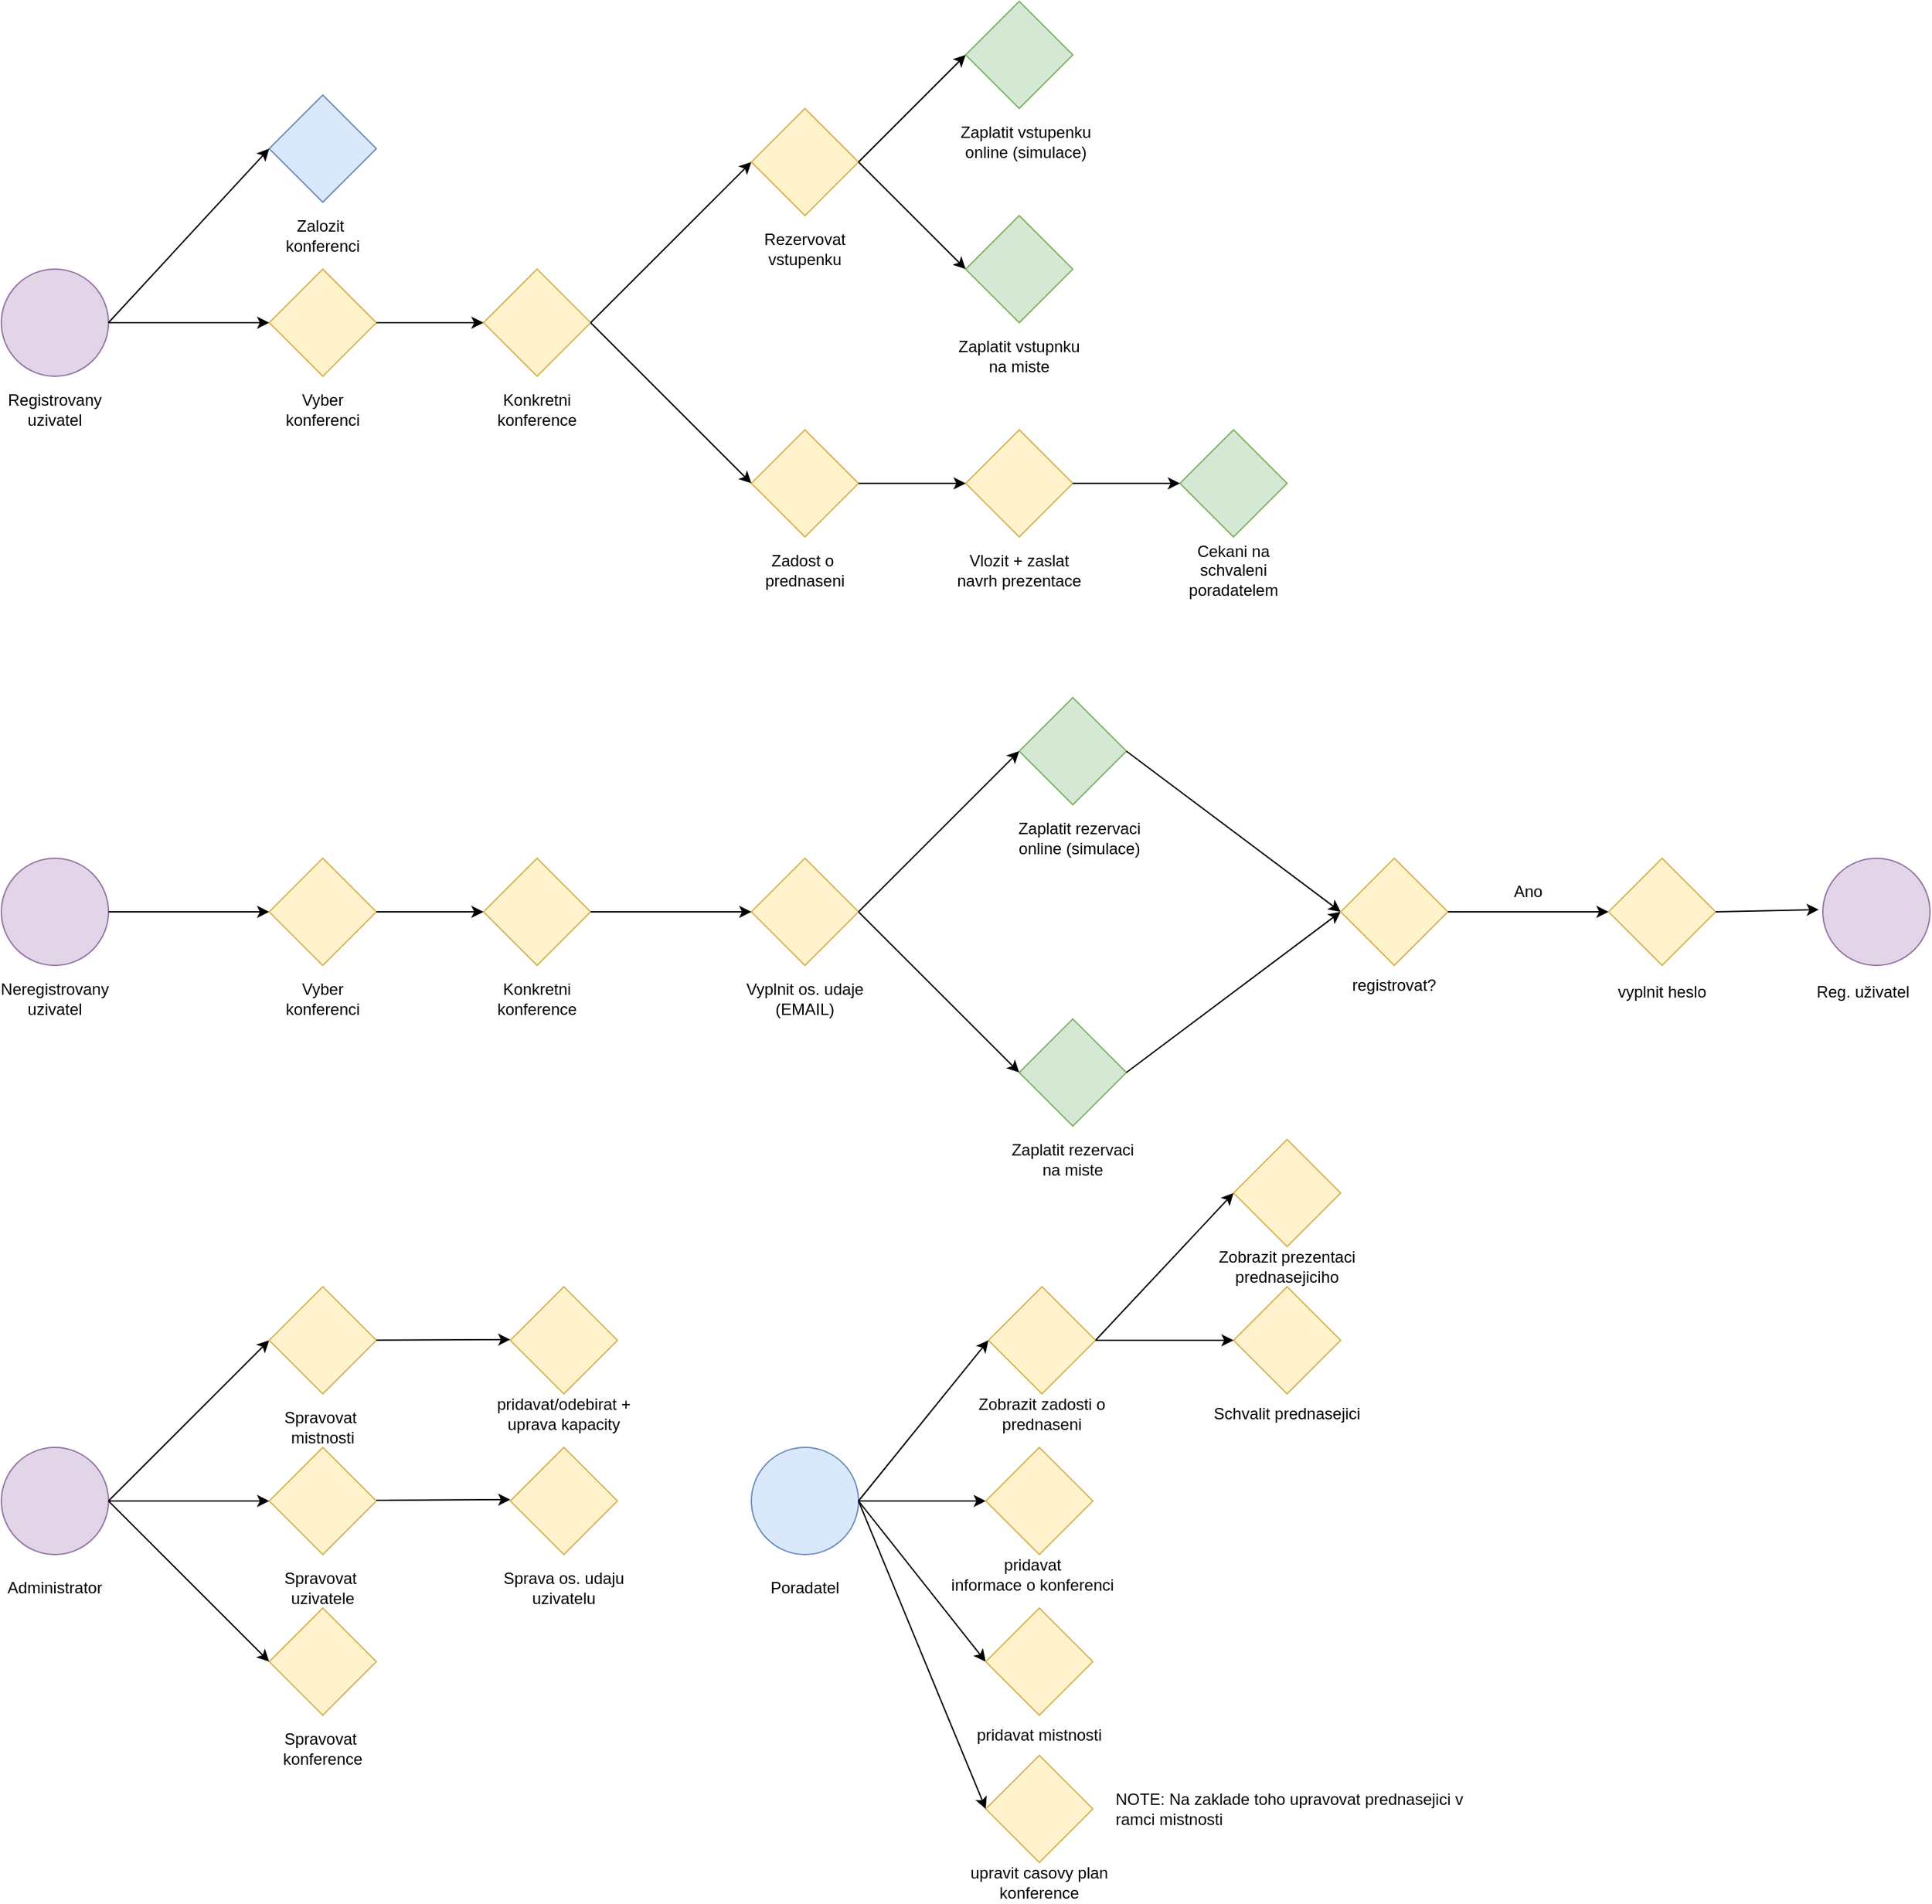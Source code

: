 <mxfile version="24.7.17">
  <diagram name="Page-1" id="jaCKgoJ2aKXBYlhhrfMc">
    <mxGraphModel dx="1039" dy="540" grid="1" gridSize="10" guides="1" tooltips="1" connect="1" arrows="1" fold="1" page="1" pageScale="1" pageWidth="827" pageHeight="1169" math="0" shadow="0">
      <root>
        <mxCell id="0" />
        <mxCell id="1" parent="0" />
        <mxCell id="E1LqTrFetXGLPaoEPakD-1" value="" style="ellipse;whiteSpace=wrap;html=1;aspect=fixed;fillColor=#e1d5e7;strokeColor=#9673a6;" parent="1" vertex="1">
          <mxGeometry x="120" y="240" width="80" height="80" as="geometry" />
        </mxCell>
        <mxCell id="E1LqTrFetXGLPaoEPakD-2" value="Registrovany&lt;div&gt;uzivatel&lt;/div&gt;" style="text;html=1;align=center;verticalAlign=middle;whiteSpace=wrap;rounded=0;" parent="1" vertex="1">
          <mxGeometry x="130" y="330" width="60" height="30" as="geometry" />
        </mxCell>
        <mxCell id="E1LqTrFetXGLPaoEPakD-3" value="" style="rhombus;whiteSpace=wrap;html=1;fillColor=#fff2cc;strokeColor=#d6b656;" parent="1" vertex="1">
          <mxGeometry x="320" y="240" width="80" height="80" as="geometry" />
        </mxCell>
        <mxCell id="E1LqTrFetXGLPaoEPakD-4" value="" style="endArrow=classic;html=1;rounded=0;exitX=1;exitY=0.5;exitDx=0;exitDy=0;entryX=0;entryY=0.5;entryDx=0;entryDy=0;" parent="1" source="E1LqTrFetXGLPaoEPakD-1" target="E1LqTrFetXGLPaoEPakD-3" edge="1">
          <mxGeometry width="50" height="50" relative="1" as="geometry">
            <mxPoint x="230" y="370" as="sourcePoint" />
            <mxPoint x="280" y="320" as="targetPoint" />
          </mxGeometry>
        </mxCell>
        <mxCell id="E1LqTrFetXGLPaoEPakD-5" value="Vyber&lt;div&gt;konferenci&lt;/div&gt;" style="text;html=1;align=center;verticalAlign=middle;whiteSpace=wrap;rounded=0;" parent="1" vertex="1">
          <mxGeometry x="330" y="330" width="60" height="30" as="geometry" />
        </mxCell>
        <mxCell id="E1LqTrFetXGLPaoEPakD-6" value="" style="rhombus;whiteSpace=wrap;html=1;fillColor=#fff2cc;strokeColor=#d6b656;" parent="1" vertex="1">
          <mxGeometry x="480" y="240" width="80" height="80" as="geometry" />
        </mxCell>
        <mxCell id="E1LqTrFetXGLPaoEPakD-7" value="Konkretni&lt;div&gt;konference&lt;/div&gt;" style="text;html=1;align=center;verticalAlign=middle;whiteSpace=wrap;rounded=0;" parent="1" vertex="1">
          <mxGeometry x="490" y="330" width="60" height="30" as="geometry" />
        </mxCell>
        <mxCell id="E1LqTrFetXGLPaoEPakD-8" value="" style="endArrow=classic;html=1;rounded=0;exitX=1;exitY=0.5;exitDx=0;exitDy=0;entryX=0;entryY=0.5;entryDx=0;entryDy=0;" parent="1" source="E1LqTrFetXGLPaoEPakD-3" target="E1LqTrFetXGLPaoEPakD-6" edge="1">
          <mxGeometry width="50" height="50" relative="1" as="geometry">
            <mxPoint x="350" y="360" as="sourcePoint" />
            <mxPoint x="400" y="310" as="targetPoint" />
          </mxGeometry>
        </mxCell>
        <mxCell id="E1LqTrFetXGLPaoEPakD-10" value="" style="rhombus;whiteSpace=wrap;html=1;fillColor=#fff2cc;strokeColor=#d6b656;" parent="1" vertex="1">
          <mxGeometry x="680" y="120" width="80" height="80" as="geometry" />
        </mxCell>
        <mxCell id="E1LqTrFetXGLPaoEPakD-11" value="Rezervovat&lt;div&gt;vstupenku&lt;/div&gt;" style="text;html=1;align=center;verticalAlign=middle;whiteSpace=wrap;rounded=0;" parent="1" vertex="1">
          <mxGeometry x="690" y="210" width="60" height="30" as="geometry" />
        </mxCell>
        <mxCell id="E1LqTrFetXGLPaoEPakD-12" value="" style="rhombus;whiteSpace=wrap;html=1;fillColor=#fff2cc;strokeColor=#d6b656;" parent="1" vertex="1">
          <mxGeometry x="680" y="360" width="80" height="80" as="geometry" />
        </mxCell>
        <mxCell id="E1LqTrFetXGLPaoEPakD-13" value="Zadost o&amp;nbsp;&lt;div&gt;prednaseni&lt;/div&gt;" style="text;html=1;align=center;verticalAlign=middle;whiteSpace=wrap;rounded=0;" parent="1" vertex="1">
          <mxGeometry x="690" y="450" width="60" height="30" as="geometry" />
        </mxCell>
        <mxCell id="E1LqTrFetXGLPaoEPakD-14" value="" style="endArrow=classic;html=1;rounded=0;exitX=1;exitY=0.5;exitDx=0;exitDy=0;entryX=0;entryY=0.5;entryDx=0;entryDy=0;" parent="1" source="E1LqTrFetXGLPaoEPakD-6" target="E1LqTrFetXGLPaoEPakD-12" edge="1">
          <mxGeometry width="50" height="50" relative="1" as="geometry">
            <mxPoint x="440" y="360" as="sourcePoint" />
            <mxPoint x="490" y="310" as="targetPoint" />
          </mxGeometry>
        </mxCell>
        <mxCell id="E1LqTrFetXGLPaoEPakD-15" value="" style="endArrow=classic;html=1;rounded=0;exitX=1;exitY=0.5;exitDx=0;exitDy=0;entryX=0;entryY=0.5;entryDx=0;entryDy=0;" parent="1" source="E1LqTrFetXGLPaoEPakD-6" target="E1LqTrFetXGLPaoEPakD-10" edge="1">
          <mxGeometry width="50" height="50" relative="1" as="geometry">
            <mxPoint x="440" y="360" as="sourcePoint" />
            <mxPoint x="490" y="310" as="targetPoint" />
          </mxGeometry>
        </mxCell>
        <mxCell id="E1LqTrFetXGLPaoEPakD-16" value="" style="rhombus;whiteSpace=wrap;html=1;fillColor=#fff2cc;strokeColor=#d6b656;" parent="1" vertex="1">
          <mxGeometry x="840" y="360" width="80" height="80" as="geometry" />
        </mxCell>
        <mxCell id="E1LqTrFetXGLPaoEPakD-17" value="Vlozit + zaslat navrh prezentace" style="text;html=1;align=center;verticalAlign=middle;whiteSpace=wrap;rounded=0;" parent="1" vertex="1">
          <mxGeometry x="830" y="450" width="100" height="30" as="geometry" />
        </mxCell>
        <mxCell id="E1LqTrFetXGLPaoEPakD-18" value="" style="rhombus;whiteSpace=wrap;html=1;fillColor=#d5e8d4;strokeColor=#82b366;" parent="1" vertex="1">
          <mxGeometry x="840" y="200" width="80" height="80" as="geometry" />
        </mxCell>
        <mxCell id="E1LqTrFetXGLPaoEPakD-19" value="Zaplatit vstupnku na miste" style="text;html=1;align=center;verticalAlign=middle;whiteSpace=wrap;rounded=0;" parent="1" vertex="1">
          <mxGeometry x="830" y="290" width="100" height="30" as="geometry" />
        </mxCell>
        <mxCell id="E1LqTrFetXGLPaoEPakD-20" value="" style="rhombus;whiteSpace=wrap;html=1;fillColor=#d5e8d4;strokeColor=#82b366;" parent="1" vertex="1">
          <mxGeometry x="840" y="40" width="80" height="80" as="geometry" />
        </mxCell>
        <mxCell id="E1LqTrFetXGLPaoEPakD-21" value="Zaplatit vstupenku online (simulace)" style="text;html=1;align=center;verticalAlign=middle;whiteSpace=wrap;rounded=0;" parent="1" vertex="1">
          <mxGeometry x="830" y="130" width="110" height="30" as="geometry" />
        </mxCell>
        <mxCell id="E1LqTrFetXGLPaoEPakD-22" value="" style="endArrow=classic;html=1;rounded=0;entryX=0;entryY=0.5;entryDx=0;entryDy=0;exitX=1;exitY=0.5;exitDx=0;exitDy=0;" parent="1" source="E1LqTrFetXGLPaoEPakD-10" target="E1LqTrFetXGLPaoEPakD-20" edge="1">
          <mxGeometry width="50" height="50" relative="1" as="geometry">
            <mxPoint x="740" y="120" as="sourcePoint" />
            <mxPoint x="860" as="targetPoint" />
          </mxGeometry>
        </mxCell>
        <mxCell id="E1LqTrFetXGLPaoEPakD-23" value="" style="endArrow=classic;html=1;rounded=0;entryX=0;entryY=0.5;entryDx=0;entryDy=0;exitX=1;exitY=0.5;exitDx=0;exitDy=0;" parent="1" source="E1LqTrFetXGLPaoEPakD-10" target="E1LqTrFetXGLPaoEPakD-18" edge="1">
          <mxGeometry width="50" height="50" relative="1" as="geometry">
            <mxPoint x="770" y="170" as="sourcePoint" />
            <mxPoint x="850" y="90" as="targetPoint" />
          </mxGeometry>
        </mxCell>
        <mxCell id="E1LqTrFetXGLPaoEPakD-24" value="" style="rhombus;whiteSpace=wrap;html=1;fillColor=#d5e8d4;strokeColor=#82b366;" parent="1" vertex="1">
          <mxGeometry x="1000" y="360" width="80" height="80" as="geometry" />
        </mxCell>
        <mxCell id="E1LqTrFetXGLPaoEPakD-25" value="Cekani na schvaleni poradatelem" style="text;html=1;align=center;verticalAlign=middle;whiteSpace=wrap;rounded=0;" parent="1" vertex="1">
          <mxGeometry x="990" y="450" width="100" height="30" as="geometry" />
        </mxCell>
        <mxCell id="E1LqTrFetXGLPaoEPakD-26" value="" style="endArrow=classic;html=1;rounded=0;entryX=0;entryY=0.5;entryDx=0;entryDy=0;exitX=1;exitY=0.5;exitDx=0;exitDy=0;" parent="1" source="E1LqTrFetXGLPaoEPakD-12" target="E1LqTrFetXGLPaoEPakD-16" edge="1">
          <mxGeometry width="50" height="50" relative="1" as="geometry">
            <mxPoint x="770" y="170" as="sourcePoint" />
            <mxPoint x="850" y="250" as="targetPoint" />
          </mxGeometry>
        </mxCell>
        <mxCell id="E1LqTrFetXGLPaoEPakD-27" value="" style="endArrow=classic;html=1;rounded=0;entryX=0;entryY=0.5;entryDx=0;entryDy=0;exitX=1;exitY=0.5;exitDx=0;exitDy=0;" parent="1" source="E1LqTrFetXGLPaoEPakD-16" target="E1LqTrFetXGLPaoEPakD-24" edge="1">
          <mxGeometry width="50" height="50" relative="1" as="geometry">
            <mxPoint x="770" y="410" as="sourcePoint" />
            <mxPoint x="850" y="410" as="targetPoint" />
          </mxGeometry>
        </mxCell>
        <mxCell id="E1LqTrFetXGLPaoEPakD-28" value="" style="ellipse;whiteSpace=wrap;html=1;aspect=fixed;fillColor=#e1d5e7;strokeColor=#9673a6;" parent="1" vertex="1">
          <mxGeometry x="120" y="680" width="80" height="80" as="geometry" />
        </mxCell>
        <mxCell id="E1LqTrFetXGLPaoEPakD-29" value="Neregistrovany&lt;div&gt;uzivatel&lt;/div&gt;" style="text;html=1;align=center;verticalAlign=middle;whiteSpace=wrap;rounded=0;" parent="1" vertex="1">
          <mxGeometry x="130" y="770" width="60" height="30" as="geometry" />
        </mxCell>
        <mxCell id="E1LqTrFetXGLPaoEPakD-30" value="" style="endArrow=classic;html=1;rounded=0;exitX=1;exitY=0.5;exitDx=0;exitDy=0;entryX=0;entryY=0.5;entryDx=0;entryDy=0;" parent="1" source="E1LqTrFetXGLPaoEPakD-28" target="E1LqTrFetXGLPaoEPakD-31" edge="1">
          <mxGeometry width="50" height="50" relative="1" as="geometry">
            <mxPoint x="230" y="810" as="sourcePoint" />
            <mxPoint x="320" y="720" as="targetPoint" />
          </mxGeometry>
        </mxCell>
        <mxCell id="E1LqTrFetXGLPaoEPakD-31" value="" style="rhombus;whiteSpace=wrap;html=1;fillColor=#fff2cc;strokeColor=#d6b656;" parent="1" vertex="1">
          <mxGeometry x="320" y="680" width="80" height="80" as="geometry" />
        </mxCell>
        <mxCell id="E1LqTrFetXGLPaoEPakD-32" value="Vyber&lt;div&gt;konferenci&lt;/div&gt;" style="text;html=1;align=center;verticalAlign=middle;whiteSpace=wrap;rounded=0;" parent="1" vertex="1">
          <mxGeometry x="330" y="770" width="60" height="30" as="geometry" />
        </mxCell>
        <mxCell id="E1LqTrFetXGLPaoEPakD-33" value="" style="rhombus;whiteSpace=wrap;html=1;fillColor=#fff2cc;strokeColor=#d6b656;" parent="1" vertex="1">
          <mxGeometry x="480" y="680" width="80" height="80" as="geometry" />
        </mxCell>
        <mxCell id="E1LqTrFetXGLPaoEPakD-34" value="Konkretni&lt;div&gt;konference&lt;/div&gt;" style="text;html=1;align=center;verticalAlign=middle;whiteSpace=wrap;rounded=0;" parent="1" vertex="1">
          <mxGeometry x="490" y="770" width="60" height="30" as="geometry" />
        </mxCell>
        <mxCell id="E1LqTrFetXGLPaoEPakD-35" value="" style="endArrow=classic;html=1;rounded=0;exitX=1;exitY=0.5;exitDx=0;exitDy=0;entryX=0;entryY=0.5;entryDx=0;entryDy=0;" parent="1" source="E1LqTrFetXGLPaoEPakD-31" target="E1LqTrFetXGLPaoEPakD-33" edge="1">
          <mxGeometry width="50" height="50" relative="1" as="geometry">
            <mxPoint x="350" y="800" as="sourcePoint" />
            <mxPoint x="400" y="750" as="targetPoint" />
          </mxGeometry>
        </mxCell>
        <mxCell id="E1LqTrFetXGLPaoEPakD-36" value="" style="rhombus;whiteSpace=wrap;html=1;fillColor=#fff2cc;strokeColor=#d6b656;" parent="1" vertex="1">
          <mxGeometry x="680" y="680" width="80" height="80" as="geometry" />
        </mxCell>
        <mxCell id="E1LqTrFetXGLPaoEPakD-37" value="Vyplnit os. udaje (EMAIL)" style="text;html=1;align=center;verticalAlign=middle;whiteSpace=wrap;rounded=0;" parent="1" vertex="1">
          <mxGeometry x="670" y="770" width="100" height="30" as="geometry" />
        </mxCell>
        <mxCell id="E1LqTrFetXGLPaoEPakD-38" value="" style="endArrow=classic;html=1;rounded=0;exitX=1;exitY=0.5;exitDx=0;exitDy=0;entryX=0;entryY=0.5;entryDx=0;entryDy=0;" parent="1" source="E1LqTrFetXGLPaoEPakD-33" target="E1LqTrFetXGLPaoEPakD-36" edge="1">
          <mxGeometry width="50" height="50" relative="1" as="geometry">
            <mxPoint x="410" y="730" as="sourcePoint" />
            <mxPoint x="410" y="760" as="targetPoint" />
          </mxGeometry>
        </mxCell>
        <mxCell id="E1LqTrFetXGLPaoEPakD-39" value="" style="rhombus;whiteSpace=wrap;html=1;fillColor=#d5e8d4;strokeColor=#82b366;" parent="1" vertex="1">
          <mxGeometry x="880" y="800" width="80" height="80" as="geometry" />
        </mxCell>
        <mxCell id="E1LqTrFetXGLPaoEPakD-40" value="" style="rhombus;whiteSpace=wrap;html=1;fillColor=#d5e8d4;strokeColor=#82b366;" parent="1" vertex="1">
          <mxGeometry x="880" y="560" width="80" height="80" as="geometry" />
        </mxCell>
        <mxCell id="E1LqTrFetXGLPaoEPakD-41" value="Zaplatit rezervaci online (simulace)" style="text;html=1;align=center;verticalAlign=middle;whiteSpace=wrap;rounded=0;" parent="1" vertex="1">
          <mxGeometry x="870" y="650" width="110" height="30" as="geometry" />
        </mxCell>
        <mxCell id="E1LqTrFetXGLPaoEPakD-42" value="" style="endArrow=classic;html=1;rounded=0;entryX=0;entryY=0.5;entryDx=0;entryDy=0;exitX=1;exitY=0.5;exitDx=0;exitDy=0;" parent="1" target="E1LqTrFetXGLPaoEPakD-40" edge="1">
          <mxGeometry width="50" height="50" relative="1" as="geometry">
            <mxPoint x="760" y="720" as="sourcePoint" />
            <mxPoint x="860" y="560" as="targetPoint" />
          </mxGeometry>
        </mxCell>
        <mxCell id="E1LqTrFetXGLPaoEPakD-43" value="" style="endArrow=classic;html=1;rounded=0;entryX=0;entryY=0.5;entryDx=0;entryDy=0;exitX=1;exitY=0.5;exitDx=0;exitDy=0;" parent="1" target="E1LqTrFetXGLPaoEPakD-39" edge="1">
          <mxGeometry width="50" height="50" relative="1" as="geometry">
            <mxPoint x="760" y="720" as="sourcePoint" />
            <mxPoint x="850" y="650" as="targetPoint" />
          </mxGeometry>
        </mxCell>
        <mxCell id="E1LqTrFetXGLPaoEPakD-44" value="Zaplatit rezervaci na miste" style="text;html=1;align=center;verticalAlign=middle;whiteSpace=wrap;rounded=0;" parent="1" vertex="1">
          <mxGeometry x="870" y="890" width="100" height="30" as="geometry" />
        </mxCell>
        <mxCell id="oBct8KmnhdGcchYT6sEr-1" value="" style="ellipse;whiteSpace=wrap;html=1;aspect=fixed;fillColor=#e1d5e7;strokeColor=#9673a6;" parent="1" vertex="1">
          <mxGeometry x="120" y="1120" width="80" height="80" as="geometry" />
        </mxCell>
        <mxCell id="oBct8KmnhdGcchYT6sEr-2" value="Administrator" style="text;html=1;align=center;verticalAlign=middle;whiteSpace=wrap;rounded=0;" parent="1" vertex="1">
          <mxGeometry x="130" y="1210" width="60" height="30" as="geometry" />
        </mxCell>
        <mxCell id="oBct8KmnhdGcchYT6sEr-3" value="" style="endArrow=classic;html=1;rounded=0;exitX=1;exitY=0.5;exitDx=0;exitDy=0;entryX=0;entryY=0.5;entryDx=0;entryDy=0;" parent="1" source="oBct8KmnhdGcchYT6sEr-1" target="oBct8KmnhdGcchYT6sEr-4" edge="1">
          <mxGeometry width="50" height="50" relative="1" as="geometry">
            <mxPoint x="230" y="1250" as="sourcePoint" />
            <mxPoint x="320" y="1160" as="targetPoint" />
          </mxGeometry>
        </mxCell>
        <mxCell id="oBct8KmnhdGcchYT6sEr-4" value="" style="rhombus;whiteSpace=wrap;html=1;fillColor=#fff2cc;strokeColor=#d6b656;" parent="1" vertex="1">
          <mxGeometry x="320" y="1000" width="80" height="80" as="geometry" />
        </mxCell>
        <mxCell id="oBct8KmnhdGcchYT6sEr-5" value="Spravovat&amp;nbsp;&lt;div&gt;mistnosti&lt;/div&gt;" style="text;html=1;align=center;verticalAlign=middle;whiteSpace=wrap;rounded=0;" parent="1" vertex="1">
          <mxGeometry x="330" y="1090" width="60" height="30" as="geometry" />
        </mxCell>
        <mxCell id="oBct8KmnhdGcchYT6sEr-6" value="" style="rhombus;whiteSpace=wrap;html=1;fillColor=#fff2cc;strokeColor=#d6b656;" parent="1" vertex="1">
          <mxGeometry x="320" y="1120" width="80" height="80" as="geometry" />
        </mxCell>
        <mxCell id="oBct8KmnhdGcchYT6sEr-7" value="Spravovat&amp;nbsp;&lt;div&gt;uzivatele&lt;/div&gt;" style="text;html=1;align=center;verticalAlign=middle;whiteSpace=wrap;rounded=0;" parent="1" vertex="1">
          <mxGeometry x="330" y="1210" width="60" height="30" as="geometry" />
        </mxCell>
        <mxCell id="oBct8KmnhdGcchYT6sEr-8" value="" style="rhombus;whiteSpace=wrap;html=1;fillColor=#fff2cc;strokeColor=#d6b656;" parent="1" vertex="1">
          <mxGeometry x="320" y="1240" width="80" height="80" as="geometry" />
        </mxCell>
        <mxCell id="oBct8KmnhdGcchYT6sEr-9" value="Spravovat&amp;nbsp;&lt;div&gt;konference&lt;/div&gt;" style="text;html=1;align=center;verticalAlign=middle;whiteSpace=wrap;rounded=0;" parent="1" vertex="1">
          <mxGeometry x="330" y="1330" width="60" height="30" as="geometry" />
        </mxCell>
        <mxCell id="oBct8KmnhdGcchYT6sEr-10" value="" style="endArrow=classic;html=1;rounded=0;exitX=1;exitY=0.5;exitDx=0;exitDy=0;" parent="1" source="oBct8KmnhdGcchYT6sEr-1" target="oBct8KmnhdGcchYT6sEr-6" edge="1">
          <mxGeometry width="50" height="50" relative="1" as="geometry">
            <mxPoint x="210" y="1170" as="sourcePoint" />
            <mxPoint x="330" y="1050" as="targetPoint" />
          </mxGeometry>
        </mxCell>
        <mxCell id="oBct8KmnhdGcchYT6sEr-11" value="" style="endArrow=classic;html=1;rounded=0;exitX=1;exitY=0.5;exitDx=0;exitDy=0;entryX=0;entryY=0.5;entryDx=0;entryDy=0;" parent="1" source="oBct8KmnhdGcchYT6sEr-1" target="oBct8KmnhdGcchYT6sEr-8" edge="1">
          <mxGeometry width="50" height="50" relative="1" as="geometry">
            <mxPoint x="400" y="1280" as="sourcePoint" />
            <mxPoint x="450" y="1230" as="targetPoint" />
          </mxGeometry>
        </mxCell>
        <mxCell id="oBct8KmnhdGcchYT6sEr-15" value="" style="rhombus;whiteSpace=wrap;html=1;fillColor=#fff2cc;strokeColor=#d6b656;" parent="1" vertex="1">
          <mxGeometry x="500" y="1120" width="80" height="80" as="geometry" />
        </mxCell>
        <mxCell id="oBct8KmnhdGcchYT6sEr-16" value="Sprava os. udaju uzivatelu" style="text;html=1;align=center;verticalAlign=middle;whiteSpace=wrap;rounded=0;" parent="1" vertex="1">
          <mxGeometry x="485" y="1210" width="110" height="30" as="geometry" />
        </mxCell>
        <mxCell id="oBct8KmnhdGcchYT6sEr-17" value="" style="endArrow=classic;html=1;rounded=0;exitX=1;exitY=0.5;exitDx=0;exitDy=0;" parent="1" edge="1">
          <mxGeometry width="50" height="50" relative="1" as="geometry">
            <mxPoint x="400" y="1159.44" as="sourcePoint" />
            <mxPoint x="500" y="1159" as="targetPoint" />
          </mxGeometry>
        </mxCell>
        <mxCell id="oBct8KmnhdGcchYT6sEr-18" value="" style="rhombus;whiteSpace=wrap;html=1;fillColor=#fff2cc;strokeColor=#d6b656;" parent="1" vertex="1">
          <mxGeometry x="500" y="1000" width="80" height="80" as="geometry" />
        </mxCell>
        <mxCell id="oBct8KmnhdGcchYT6sEr-19" value="pridavat/odebirat + uprava kapacity" style="text;html=1;align=center;verticalAlign=middle;whiteSpace=wrap;rounded=0;" parent="1" vertex="1">
          <mxGeometry x="485" y="1080" width="110" height="30" as="geometry" />
        </mxCell>
        <mxCell id="oBct8KmnhdGcchYT6sEr-20" value="" style="endArrow=classic;html=1;rounded=0;exitX=1;exitY=0.5;exitDx=0;exitDy=0;" parent="1" edge="1">
          <mxGeometry width="50" height="50" relative="1" as="geometry">
            <mxPoint x="400" y="1039.88" as="sourcePoint" />
            <mxPoint x="500" y="1039.44" as="targetPoint" />
          </mxGeometry>
        </mxCell>
        <mxCell id="oBct8KmnhdGcchYT6sEr-21" value="" style="ellipse;whiteSpace=wrap;html=1;aspect=fixed;fillColor=#dae8fc;strokeColor=#6c8ebf;" parent="1" vertex="1">
          <mxGeometry x="680" y="1120" width="80" height="80" as="geometry" />
        </mxCell>
        <mxCell id="oBct8KmnhdGcchYT6sEr-22" value="Poradatel" style="text;html=1;align=center;verticalAlign=middle;whiteSpace=wrap;rounded=0;" parent="1" vertex="1">
          <mxGeometry x="690" y="1210" width="60" height="30" as="geometry" />
        </mxCell>
        <mxCell id="oBct8KmnhdGcchYT6sEr-23" value="" style="rhombus;whiteSpace=wrap;html=1;fillColor=#dae8fc;strokeColor=#6c8ebf;" parent="1" vertex="1">
          <mxGeometry x="320" y="110" width="80" height="80" as="geometry" />
        </mxCell>
        <mxCell id="oBct8KmnhdGcchYT6sEr-24" value="Zalozit&amp;nbsp;&lt;div&gt;konferenci&lt;/div&gt;" style="text;html=1;align=center;verticalAlign=middle;whiteSpace=wrap;rounded=0;" parent="1" vertex="1">
          <mxGeometry x="330" y="200" width="60" height="30" as="geometry" />
        </mxCell>
        <mxCell id="oBct8KmnhdGcchYT6sEr-25" value="" style="endArrow=classic;html=1;rounded=0;exitX=1;exitY=0.5;exitDx=0;exitDy=0;entryX=0;entryY=0.5;entryDx=0;entryDy=0;" parent="1" source="E1LqTrFetXGLPaoEPakD-1" target="oBct8KmnhdGcchYT6sEr-23" edge="1">
          <mxGeometry width="50" height="50" relative="1" as="geometry">
            <mxPoint x="210" y="290" as="sourcePoint" />
            <mxPoint x="330" y="290" as="targetPoint" />
          </mxGeometry>
        </mxCell>
        <mxCell id="oBct8KmnhdGcchYT6sEr-26" value="" style="endArrow=classic;html=1;rounded=0;exitX=1;exitY=0.5;exitDx=0;exitDy=0;entryX=0;entryY=0.5;entryDx=0;entryDy=0;" parent="1" source="oBct8KmnhdGcchYT6sEr-21" target="oBct8KmnhdGcchYT6sEr-27" edge="1">
          <mxGeometry width="50" height="50" relative="1" as="geometry">
            <mxPoint x="740" y="1070" as="sourcePoint" />
            <mxPoint x="850" y="1160" as="targetPoint" />
          </mxGeometry>
        </mxCell>
        <mxCell id="oBct8KmnhdGcchYT6sEr-27" value="" style="rhombus;whiteSpace=wrap;html=1;fillColor=#fff2cc;strokeColor=#d6b656;" parent="1" vertex="1">
          <mxGeometry x="855" y="1120" width="80" height="80" as="geometry" />
        </mxCell>
        <mxCell id="oBct8KmnhdGcchYT6sEr-28" value="pridavat&lt;div&gt;informace o konferenci&lt;/div&gt;" style="text;html=1;align=center;verticalAlign=middle;whiteSpace=wrap;rounded=0;" parent="1" vertex="1">
          <mxGeometry x="820" y="1200" width="140" height="30" as="geometry" />
        </mxCell>
        <mxCell id="oBct8KmnhdGcchYT6sEr-29" value="" style="endArrow=classic;html=1;rounded=0;exitX=1;exitY=0.5;exitDx=0;exitDy=0;entryX=0;entryY=0.5;entryDx=0;entryDy=0;" parent="1" source="oBct8KmnhdGcchYT6sEr-21" target="oBct8KmnhdGcchYT6sEr-30" edge="1">
          <mxGeometry width="50" height="50" relative="1" as="geometry">
            <mxPoint x="935" y="1160" as="sourcePoint" />
            <mxPoint x="1025" y="1160" as="targetPoint" />
          </mxGeometry>
        </mxCell>
        <mxCell id="oBct8KmnhdGcchYT6sEr-30" value="" style="rhombus;whiteSpace=wrap;html=1;fillColor=#fff2cc;strokeColor=#d6b656;" parent="1" vertex="1">
          <mxGeometry x="855" y="1240" width="80" height="80" as="geometry" />
        </mxCell>
        <mxCell id="oBct8KmnhdGcchYT6sEr-31" value="pridavat mistnosti" style="text;html=1;align=center;verticalAlign=middle;whiteSpace=wrap;rounded=0;" parent="1" vertex="1">
          <mxGeometry x="825" y="1320" width="140" height="30" as="geometry" />
        </mxCell>
        <mxCell id="oBct8KmnhdGcchYT6sEr-32" value="" style="rhombus;whiteSpace=wrap;html=1;fillColor=#fff2cc;strokeColor=#d6b656;" parent="1" vertex="1">
          <mxGeometry x="857" y="1000" width="80" height="80" as="geometry" />
        </mxCell>
        <mxCell id="oBct8KmnhdGcchYT6sEr-33" value="Zobrazit zadosti o prednaseni" style="text;html=1;align=center;verticalAlign=middle;whiteSpace=wrap;rounded=0;" parent="1" vertex="1">
          <mxGeometry x="827" y="1080" width="140" height="30" as="geometry" />
        </mxCell>
        <mxCell id="oBct8KmnhdGcchYT6sEr-34" value="" style="rhombus;whiteSpace=wrap;html=1;fillColor=#fff2cc;strokeColor=#d6b656;" parent="1" vertex="1">
          <mxGeometry x="1040" y="1000" width="80" height="80" as="geometry" />
        </mxCell>
        <mxCell id="oBct8KmnhdGcchYT6sEr-35" value="Schvalit prednasejici" style="text;html=1;align=center;verticalAlign=middle;whiteSpace=wrap;rounded=0;" parent="1" vertex="1">
          <mxGeometry x="1010" y="1080" width="140" height="30" as="geometry" />
        </mxCell>
        <mxCell id="oBct8KmnhdGcchYT6sEr-36" value="" style="rhombus;whiteSpace=wrap;html=1;fillColor=#fff2cc;strokeColor=#d6b656;" parent="1" vertex="1">
          <mxGeometry x="1040" y="890" width="80" height="80" as="geometry" />
        </mxCell>
        <mxCell id="oBct8KmnhdGcchYT6sEr-37" value="Zobrazit prezentaci prednasejiciho" style="text;html=1;align=center;verticalAlign=middle;whiteSpace=wrap;rounded=0;" parent="1" vertex="1">
          <mxGeometry x="1010" y="970" width="140" height="30" as="geometry" />
        </mxCell>
        <mxCell id="oBct8KmnhdGcchYT6sEr-38" value="" style="endArrow=classic;html=1;rounded=0;exitX=1;exitY=0.5;exitDx=0;exitDy=0;entryX=0;entryY=0.5;entryDx=0;entryDy=0;" parent="1" source="oBct8KmnhdGcchYT6sEr-21" target="oBct8KmnhdGcchYT6sEr-32" edge="1">
          <mxGeometry width="50" height="50" relative="1" as="geometry">
            <mxPoint x="770" y="1170" as="sourcePoint" />
            <mxPoint x="865" y="1170" as="targetPoint" />
          </mxGeometry>
        </mxCell>
        <mxCell id="oBct8KmnhdGcchYT6sEr-39" value="" style="endArrow=classic;html=1;rounded=0;exitX=1;exitY=0.5;exitDx=0;exitDy=0;entryX=0;entryY=0.5;entryDx=0;entryDy=0;" parent="1" source="oBct8KmnhdGcchYT6sEr-32" target="oBct8KmnhdGcchYT6sEr-34" edge="1">
          <mxGeometry width="50" height="50" relative="1" as="geometry">
            <mxPoint x="770" y="1170" as="sourcePoint" />
            <mxPoint x="867" y="1050" as="targetPoint" />
          </mxGeometry>
        </mxCell>
        <mxCell id="oBct8KmnhdGcchYT6sEr-40" value="" style="endArrow=classic;html=1;rounded=0;exitX=1;exitY=0.5;exitDx=0;exitDy=0;entryX=0;entryY=0.5;entryDx=0;entryDy=0;" parent="1" source="oBct8KmnhdGcchYT6sEr-32" target="oBct8KmnhdGcchYT6sEr-36" edge="1">
          <mxGeometry width="50" height="50" relative="1" as="geometry">
            <mxPoint x="947" y="1050" as="sourcePoint" />
            <mxPoint x="1050" y="1050" as="targetPoint" />
          </mxGeometry>
        </mxCell>
        <mxCell id="oBct8KmnhdGcchYT6sEr-41" value="" style="rhombus;whiteSpace=wrap;html=1;fillColor=#fff2cc;strokeColor=#d6b656;" parent="1" vertex="1">
          <mxGeometry x="855" y="1350" width="80" height="80" as="geometry" />
        </mxCell>
        <mxCell id="oBct8KmnhdGcchYT6sEr-42" value="upravit casovy plan&lt;div&gt;konference&lt;/div&gt;" style="text;html=1;align=center;verticalAlign=middle;whiteSpace=wrap;rounded=0;" parent="1" vertex="1">
          <mxGeometry x="825" y="1430" width="140" height="30" as="geometry" />
        </mxCell>
        <mxCell id="oBct8KmnhdGcchYT6sEr-43" value="" style="endArrow=classic;html=1;rounded=0;exitX=1;exitY=0.5;exitDx=0;exitDy=0;entryX=0;entryY=0.5;entryDx=0;entryDy=0;" parent="1" source="oBct8KmnhdGcchYT6sEr-21" target="oBct8KmnhdGcchYT6sEr-41" edge="1">
          <mxGeometry width="50" height="50" relative="1" as="geometry">
            <mxPoint x="770" y="1170" as="sourcePoint" />
            <mxPoint x="865" y="1290" as="targetPoint" />
          </mxGeometry>
        </mxCell>
        <mxCell id="oBct8KmnhdGcchYT6sEr-44" value="NOTE: Na zaklade toho upravovat prednasejici v ramci mistnosti" style="text;html=1;align=left;verticalAlign=middle;whiteSpace=wrap;rounded=0;" parent="1" vertex="1">
          <mxGeometry x="950" y="1375" width="280" height="30" as="geometry" />
        </mxCell>
        <mxCell id="Ff5113YBJnfzAeWcL6Dg-3" value="" style="endArrow=classic;html=1;rounded=0;exitX=1;exitY=0.5;exitDx=0;exitDy=0;" edge="1" parent="1" source="E1LqTrFetXGLPaoEPakD-39">
          <mxGeometry width="50" height="50" relative="1" as="geometry">
            <mxPoint x="1050" y="670" as="sourcePoint" />
            <mxPoint x="1120" y="720" as="targetPoint" />
          </mxGeometry>
        </mxCell>
        <mxCell id="Ff5113YBJnfzAeWcL6Dg-4" value="" style="endArrow=classic;html=1;rounded=0;exitX=1;exitY=0.5;exitDx=0;exitDy=0;" edge="1" parent="1" source="E1LqTrFetXGLPaoEPakD-40">
          <mxGeometry width="50" height="50" relative="1" as="geometry">
            <mxPoint x="1020" y="680" as="sourcePoint" />
            <mxPoint x="1120" y="720" as="targetPoint" />
          </mxGeometry>
        </mxCell>
        <mxCell id="Ff5113YBJnfzAeWcL6Dg-5" value="" style="rhombus;whiteSpace=wrap;html=1;fillColor=#fff2cc;strokeColor=#d6b656;" vertex="1" parent="1">
          <mxGeometry x="1120" y="680" width="80" height="80" as="geometry" />
        </mxCell>
        <mxCell id="Ff5113YBJnfzAeWcL6Dg-6" value="registrovat?" style="text;html=1;align=center;verticalAlign=middle;whiteSpace=wrap;rounded=0;" vertex="1" parent="1">
          <mxGeometry x="1110" y="760" width="100" height="30" as="geometry" />
        </mxCell>
        <mxCell id="Ff5113YBJnfzAeWcL6Dg-7" value="" style="endArrow=classic;html=1;rounded=0;exitX=1;exitY=0.5;exitDx=0;exitDy=0;" edge="1" parent="1" source="Ff5113YBJnfzAeWcL6Dg-5">
          <mxGeometry width="50" height="50" relative="1" as="geometry">
            <mxPoint x="1200" y="800" as="sourcePoint" />
            <mxPoint x="1320" y="720" as="targetPoint" />
          </mxGeometry>
        </mxCell>
        <mxCell id="Ff5113YBJnfzAeWcL6Dg-9" value="Ano" style="text;html=1;align=center;verticalAlign=middle;whiteSpace=wrap;rounded=0;" vertex="1" parent="1">
          <mxGeometry x="1210" y="690" width="100" height="30" as="geometry" />
        </mxCell>
        <mxCell id="Ff5113YBJnfzAeWcL6Dg-11" value="" style="rhombus;whiteSpace=wrap;html=1;fillColor=#fff2cc;strokeColor=#d6b656;" vertex="1" parent="1">
          <mxGeometry x="1320" y="680" width="80" height="80" as="geometry" />
        </mxCell>
        <mxCell id="Ff5113YBJnfzAeWcL6Dg-12" value="vyplnit heslo" style="text;html=1;align=center;verticalAlign=middle;whiteSpace=wrap;rounded=0;" vertex="1" parent="1">
          <mxGeometry x="1310" y="765" width="100" height="30" as="geometry" />
        </mxCell>
        <mxCell id="Ff5113YBJnfzAeWcL6Dg-13" value="" style="ellipse;whiteSpace=wrap;html=1;aspect=fixed;fillColor=#e1d5e7;strokeColor=#9673a6;" vertex="1" parent="1">
          <mxGeometry x="1480" y="680" width="80" height="80" as="geometry" />
        </mxCell>
        <mxCell id="Ff5113YBJnfzAeWcL6Dg-14" value="" style="endArrow=classic;html=1;rounded=0;exitX=1;exitY=0.5;exitDx=0;exitDy=0;entryX=-0.038;entryY=0.479;entryDx=0;entryDy=0;entryPerimeter=0;" edge="1" parent="1" source="Ff5113YBJnfzAeWcL6Dg-11" target="Ff5113YBJnfzAeWcL6Dg-13">
          <mxGeometry width="50" height="50" relative="1" as="geometry">
            <mxPoint x="1210" y="810" as="sourcePoint" />
            <mxPoint x="1330" y="730" as="targetPoint" />
          </mxGeometry>
        </mxCell>
        <mxCell id="Ff5113YBJnfzAeWcL6Dg-15" value="Reg. uživatel" style="text;html=1;align=center;verticalAlign=middle;whiteSpace=wrap;rounded=0;" vertex="1" parent="1">
          <mxGeometry x="1460" y="765" width="100" height="30" as="geometry" />
        </mxCell>
      </root>
    </mxGraphModel>
  </diagram>
</mxfile>

